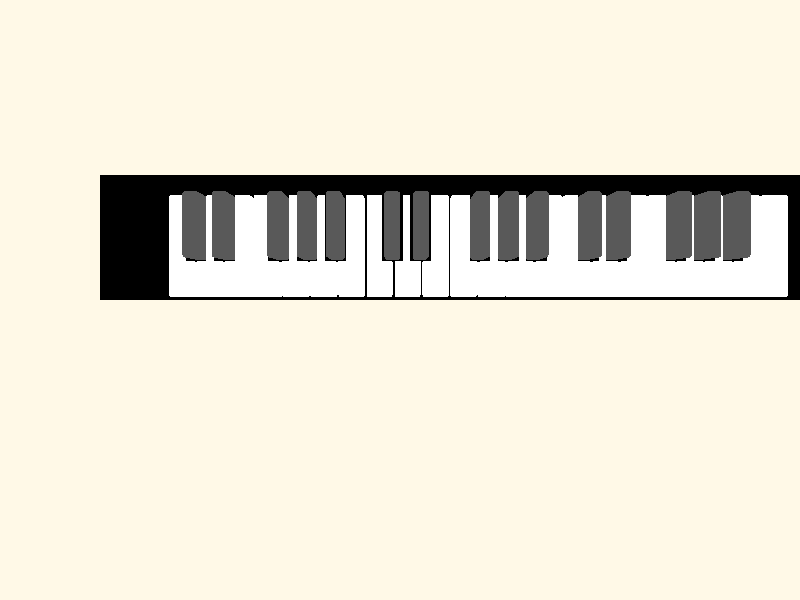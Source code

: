     //this is the file containing the piano keyboards ( midi input) that you can see on the photo
    #version 3.7;
    global_settings {assumed_gamma 1.0}
    #include "colors.inc"
    #include "functions.inc"
    #include "math.inc"
    #include "transforms.inc" // some not built in basic shapes
    #include "shapes.inc"
    #include "shapes2.inc"
    #include "shapesq.inc"
    
    #declare PCB_NOIR = texture { pigment{ color rgb< 1, 1, 1>*0.10 } //  color Gray10
                    // normal { bumps 0.5 scale 0.05 }
                       finish { phong 1 reflection 0.00}
                     } // end of texture 
    
    
    #declare PCB_BLANC = texture{ pigment{ color rgb< 1, 1, 1> } //  color White
                    // normal { bumps 0.5 scale 0.05 }
                       finish { phong 1 reflection 0.00}
                     } // end of texture 
    
                                    
    #
    //---------------------------------------------------------
    //corps de clavier 66 x 8,3 x 18,4 cm
    #declare base = box { <0,0,0>,< 28.00, 2.00, 5.00>}
    //#declare renflement
    
    
        
//---------------------------------------------------------  
// ---------------------------------------------------------
    
   
// ---------------------------------------------------------
 
    // touches noires 
    
    #declare BlackKEY =  object {Round_Box ( <0,0,1.50>,< 0.60, 1.00, 4.00>  , 0.10, 0  )
        texture{PCB_NOIR} }         
    #declare BLACK3Keys = object {
     union{ 
     #local Nr = 0;     // start
     #local EndNr = 3; // end
      #while (Nr< EndNr) 
       object{ BlackKEY translate<Nr*1.1,0,0>} 
     #local Nr = Nr + 1;  // next Nr
     #end // end of loop 
    }
    }
    #declare BLACK2Keys = object {
     union{ 
     #local Nr = 0;     // start
     #local EndNr = 2; // end
      #while (Nr< EndNr) 
       object{ BlackKEY translate<Nr*1.1,0,0>} 
     #local Nr = Nr + 1;  // next Nr
     #end // end of loop 
    }
    }
    
    #declare BLACKKeys = object { 
        union {
                object { BLACK2Keys translate <0.8 ,0, 0.00>}
                object { BLACK3Keys translate <4.0 ,0, 0.00>}
                object { BLACK2Keys translate <8.4 ,0, 0.00>}
                object { BLACK3Keys translate <11.8,0, 0.00>}
                object { BLACK2Keys translate <16.0,0, 0.00>} 
                object { BLACK3Keys translate <19.4,0, 0.00>}      
        }
    } 
    
    // trou des touches noires
    #declare BlackKEY_hole = box { <-0.1,0,1.4>,< 0.70, 3, 4.00> }
    
    #declare BLACK3Keys_hole = object {
     union{ 
     #local Nr = 0;     // start
     #local EndNr = 3; // end
     #while (Nr< EndNr) 
       object{ BlackKEY_hole translate<Nr*1.1,0,0>} 
       #local Nr = Nr + 1;  // next Nr
     #end // end of loop 
    }
    }
    #declare BLACK2Keys_hole = object {
     union{ 
     #local Nr = 0;     // start
     #local EndNr = 2; // end
     #while (Nr< EndNr) 
       object{ BlackKEY_hole translate<Nr*1.1,0,0>} 
       #local Nr = Nr + 1;  // next Nr
     #end // end of loop 
    }
    }
    
    
    #declare BLACKKeys_hole = object { 
        union {
                object { BLACK2Keys_hole translate <0.8 ,0, 0.00>}
                object { BLACK3Keys_hole translate <4.0 ,0, 0.00>}
                object { BLACK2Keys_hole translate <8.4 ,0, 0.00>}
                object { BLACK3Keys_hole translate <11.8,0, 0.00>}
                object { BLACK2Keys_hole translate <16.0,0, 0.00>} 
                object { BLACK3Keys_hole translate <19.4,0, 0.00>}      
        }
    }  
    
       
       
    // touches blanches 
    #declare WhiteKEY =  object { Round_Box ( <0,0,0>,< 1.00, 1.00, 4.00> , 0.10, 0)  texture{PCB_BLANC} }
    #declare WHITEKeys = object {
     union{ 
     #local Nr = 0;     // start
     #local EndNr = 22; // end
     // il y a 23 touches blanches sur le clavier.
      #while (Nr< EndNr) 
       object{ WhiteKEY translate<Nr*1.1,0,0>} 
     #local Nr = Nr + 1;  // next Nr
     #end // end of loop 
    }
    }
          
       
    #declare KEYS = object {
        
            union { 
                difference{
                    object { WHITEKeys }
                     object { BLACKKeys_hole}                 
                }
                 object { BLACKKeys translate <0,0.5, 0.00>}
            
        }
        }
    object {KEYS translate <3.0,1.50, 0.10>}
    object {base translate <0,0.00, 0.00>}
                
     
     
    
    
    
    
    
    
    //Scene for better visualisation
    //--------------------------------------------------------------------------
    #version 3.7;
    global_settings{ assumed_gamma 1.0 }
    #default{ finish{ ambient 0.1 diffuse 0.9 }} 
     
    
    
    // camera ------------------------------------------------------------------
    #declare Camera_0 = camera {/*ultra_wide_angle*/ angle 75      // front view
                                location  <0.0 , 1.0 ,-10.0>
                                right     x*image_width/image_height
                                look_at   <0.0 , 1.0 , 0.0>}
    #declare Camera_1 = camera {/*ultra_wide_angle*/ angle 90   // diagonal view
                                location  <10.0 , 2.5 ,-3.0>
                                right     x*image_width/image_height
                                look_at   <0.0 , 1.0 , 0.0>}
    #declare Camera_2 = camera {/*ultra_wide_angle*/ angle 90 // right side view
                                location  <10.0 , 1.0 , 0.0>
                                right     x*image_width/image_height
                                look_at   <0.0 , 1.0 , 0.0>}
    #declare Camera_3 = camera {/*ultra_wide_angle*/ angle 90        // top view
                                location  <0.0 , 18.0 ,-0.001>
                                right     x*image_width/image_height
                                look_at   <0.0 , 1.0 , 0.0>}
    camera{Camera_3 translate <12.0,0.00, 0.00>}
    // sun ---------------------------------------------------------------------
    light_source{<-1500,2500,-2500> color White}
    // sky ---------------------------------------------------------------------
    sky_sphere { pigment { gradient <0,1,0>
                           color_map { [0.00 rgb <1.0,1.0,1.0>]
                                       [0.30 rgb <0.0,0.1,1.0>]
                                       [0.70 rgb <0.0,0.1,1.0>]
                                       [1.00 rgb <1.0,1.0,1.0>] 
                                     } 
                           scale 2         
                         } // end of pigment
               } //end of skysphere
    // fog ---------------------------------------------------------------------
    fog{fog_type   2
        distance   50
        color      White
        fog_offset 0.1
        fog_alt    2.0
        turbulence 0.8}
    // ground ------------------------------------------------------------------
    plane{ <0,1,0>, 0 
           texture{ pigment{ color rgb <1.00,0.95,0.8>}
                    finish { phong 0.1 } 
                  } // end of texture
         } // end of plane
    //--------------------------------------------------------------------------
    //---------------------------- objects in scene ----------------------------
    //--------------------------------------------------------------------------
 
         
    
    
    
    
    
    
    
